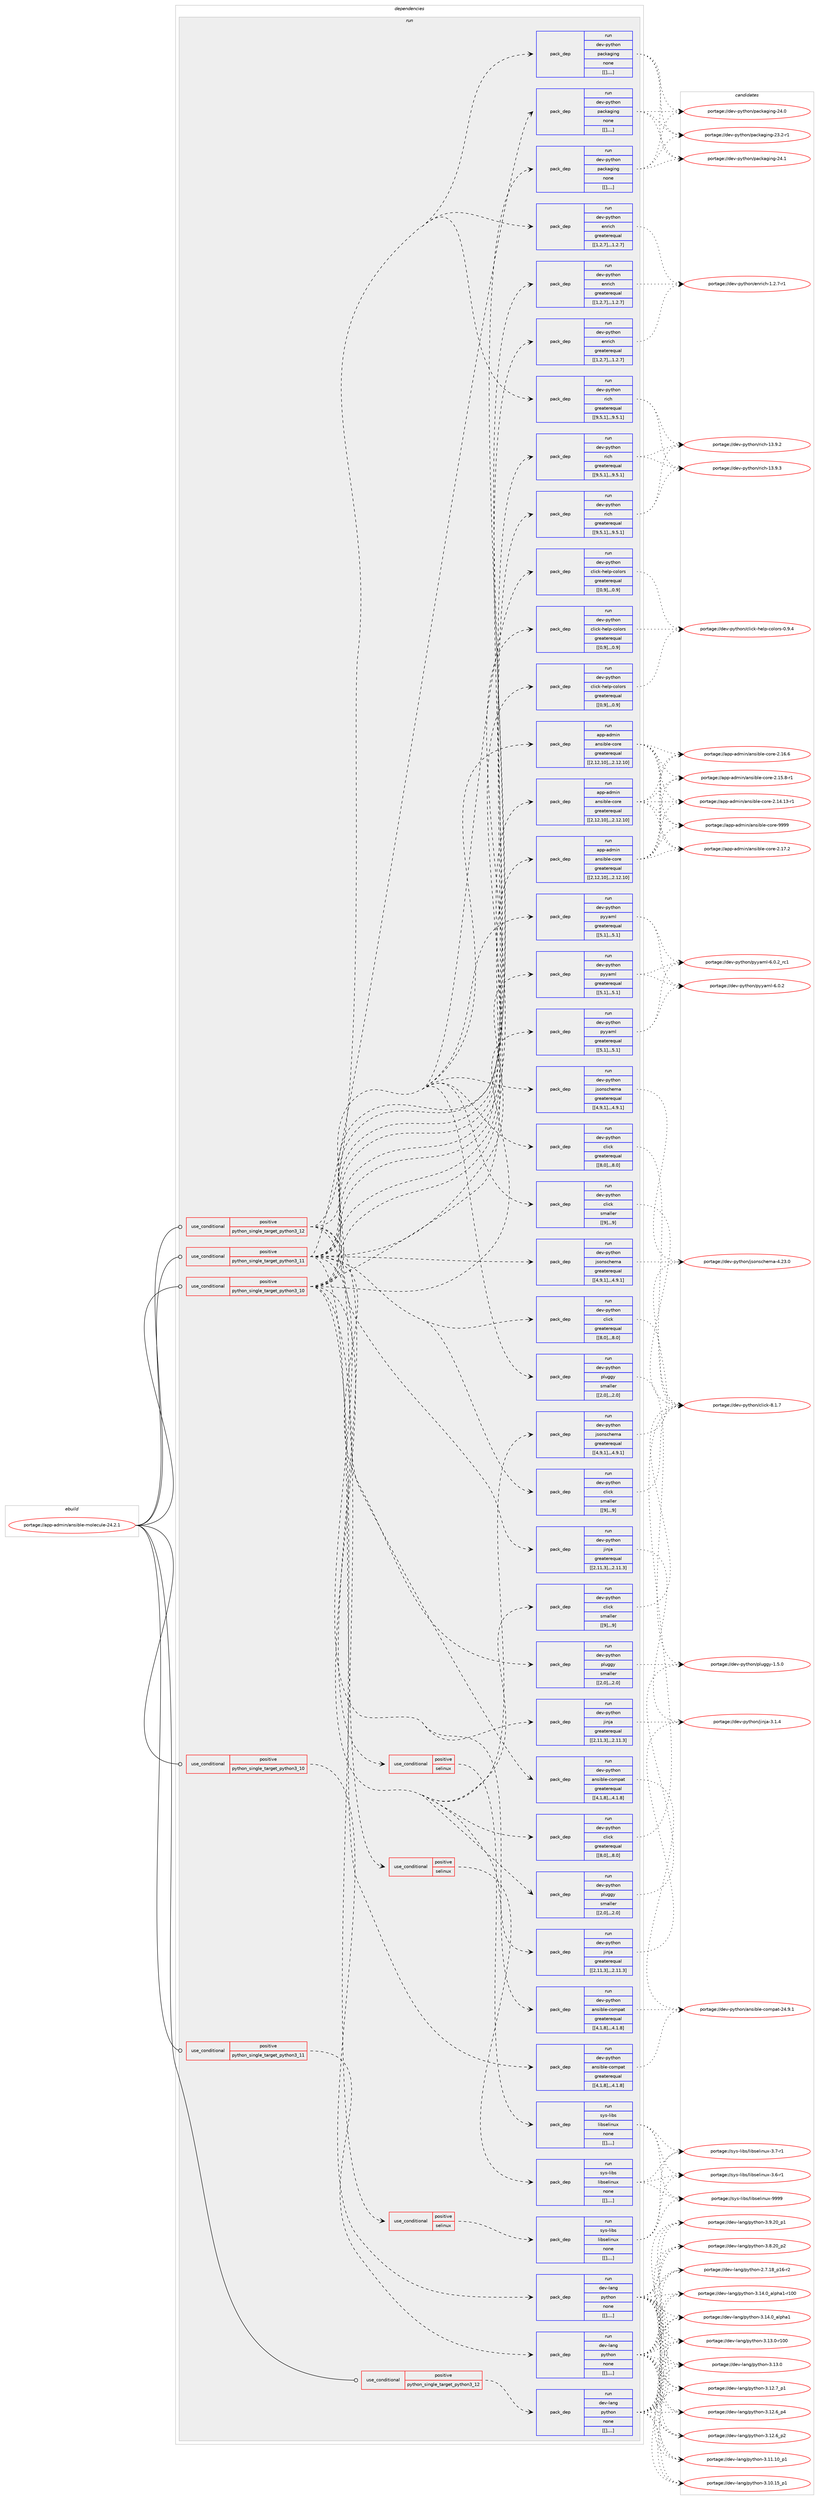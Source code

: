 digraph prolog {

# *************
# Graph options
# *************

newrank=true;
concentrate=true;
compound=true;
graph [rankdir=LR,fontname=Helvetica,fontsize=10,ranksep=1.5];#, ranksep=2.5, nodesep=0.2];
edge  [arrowhead=vee];
node  [fontname=Helvetica,fontsize=10];

# **********
# The ebuild
# **********

subgraph cluster_leftcol {
color=gray;
label=<<i>ebuild</i>>;
id [label="portage://app-admin/ansible-molecule-24.2.1", color=red, width=4, href="../app-admin/ansible-molecule-24.2.1.svg"];
}

# ****************
# The dependencies
# ****************

subgraph cluster_midcol {
color=gray;
label=<<i>dependencies</i>>;
subgraph cluster_compile {
fillcolor="#eeeeee";
style=filled;
label=<<i>compile</i>>;
}
subgraph cluster_compileandrun {
fillcolor="#eeeeee";
style=filled;
label=<<i>compile and run</i>>;
}
subgraph cluster_run {
fillcolor="#eeeeee";
style=filled;
label=<<i>run</i>>;
subgraph cond308 {
dependency1500 [label=<<TABLE BORDER="0" CELLBORDER="1" CELLSPACING="0" CELLPADDING="4"><TR><TD ROWSPAN="3" CELLPADDING="10">use_conditional</TD></TR><TR><TD>positive</TD></TR><TR><TD>python_single_target_python3_10</TD></TR></TABLE>>, shape=none, color=red];
subgraph pack1199 {
dependency1505 [label=<<TABLE BORDER="0" CELLBORDER="1" CELLSPACING="0" CELLPADDING="4" WIDTH="220"><TR><TD ROWSPAN="6" CELLPADDING="30">pack_dep</TD></TR><TR><TD WIDTH="110">run</TD></TR><TR><TD>app-admin</TD></TR><TR><TD>ansible-core</TD></TR><TR><TD>greaterequal</TD></TR><TR><TD>[[2,12,10],,,2.12.10]</TD></TR></TABLE>>, shape=none, color=blue];
}
dependency1500:e -> dependency1505:w [weight=20,style="dashed",arrowhead="vee"];
subgraph pack1204 {
dependency1511 [label=<<TABLE BORDER="0" CELLBORDER="1" CELLSPACING="0" CELLPADDING="4" WIDTH="220"><TR><TD ROWSPAN="6" CELLPADDING="30">pack_dep</TD></TR><TR><TD WIDTH="110">run</TD></TR><TR><TD>dev-python</TD></TR><TR><TD>ansible-compat</TD></TR><TR><TD>greaterequal</TD></TR><TR><TD>[[4,1,8],,,4.1.8]</TD></TR></TABLE>>, shape=none, color=blue];
}
dependency1500:e -> dependency1511:w [weight=20,style="dashed",arrowhead="vee"];
subgraph pack1208 {
dependency1556 [label=<<TABLE BORDER="0" CELLBORDER="1" CELLSPACING="0" CELLPADDING="4" WIDTH="220"><TR><TD ROWSPAN="6" CELLPADDING="30">pack_dep</TD></TR><TR><TD WIDTH="110">run</TD></TR><TR><TD>dev-python</TD></TR><TR><TD>click</TD></TR><TR><TD>greaterequal</TD></TR><TR><TD>[[8,0],,,8.0]</TD></TR></TABLE>>, shape=none, color=blue];
}
dependency1500:e -> dependency1556:w [weight=20,style="dashed",arrowhead="vee"];
subgraph pack1244 {
dependency1561 [label=<<TABLE BORDER="0" CELLBORDER="1" CELLSPACING="0" CELLPADDING="4" WIDTH="220"><TR><TD ROWSPAN="6" CELLPADDING="30">pack_dep</TD></TR><TR><TD WIDTH="110">run</TD></TR><TR><TD>dev-python</TD></TR><TR><TD>click</TD></TR><TR><TD>smaller</TD></TR><TR><TD>[[9],,,9]</TD></TR></TABLE>>, shape=none, color=blue];
}
dependency1500:e -> dependency1561:w [weight=20,style="dashed",arrowhead="vee"];
subgraph pack1246 {
dependency1567 [label=<<TABLE BORDER="0" CELLBORDER="1" CELLSPACING="0" CELLPADDING="4" WIDTH="220"><TR><TD ROWSPAN="6" CELLPADDING="30">pack_dep</TD></TR><TR><TD WIDTH="110">run</TD></TR><TR><TD>dev-python</TD></TR><TR><TD>click-help-colors</TD></TR><TR><TD>greaterequal</TD></TR><TR><TD>[[0,9],,,0.9]</TD></TR></TABLE>>, shape=none, color=blue];
}
dependency1500:e -> dependency1567:w [weight=20,style="dashed",arrowhead="vee"];
subgraph pack1277 {
dependency1638 [label=<<TABLE BORDER="0" CELLBORDER="1" CELLSPACING="0" CELLPADDING="4" WIDTH="220"><TR><TD ROWSPAN="6" CELLPADDING="30">pack_dep</TD></TR><TR><TD WIDTH="110">run</TD></TR><TR><TD>dev-python</TD></TR><TR><TD>enrich</TD></TR><TR><TD>greaterequal</TD></TR><TR><TD>[[1,2,7],,,1.2.7]</TD></TR></TABLE>>, shape=none, color=blue];
}
dependency1500:e -> dependency1638:w [weight=20,style="dashed",arrowhead="vee"];
subgraph pack1329 {
dependency1694 [label=<<TABLE BORDER="0" CELLBORDER="1" CELLSPACING="0" CELLPADDING="4" WIDTH="220"><TR><TD ROWSPAN="6" CELLPADDING="30">pack_dep</TD></TR><TR><TD WIDTH="110">run</TD></TR><TR><TD>dev-python</TD></TR><TR><TD>jinja</TD></TR><TR><TD>greaterequal</TD></TR><TR><TD>[[2,11,3],,,2.11.3]</TD></TR></TABLE>>, shape=none, color=blue];
}
dependency1500:e -> dependency1694:w [weight=20,style="dashed",arrowhead="vee"];
subgraph pack1362 {
dependency1761 [label=<<TABLE BORDER="0" CELLBORDER="1" CELLSPACING="0" CELLPADDING="4" WIDTH="220"><TR><TD ROWSPAN="6" CELLPADDING="30">pack_dep</TD></TR><TR><TD WIDTH="110">run</TD></TR><TR><TD>dev-python</TD></TR><TR><TD>jsonschema</TD></TR><TR><TD>greaterequal</TD></TR><TR><TD>[[4,9,1],,,4.9.1]</TD></TR></TABLE>>, shape=none, color=blue];
}
dependency1500:e -> dependency1761:w [weight=20,style="dashed",arrowhead="vee"];
subgraph pack1393 {
dependency1789 [label=<<TABLE BORDER="0" CELLBORDER="1" CELLSPACING="0" CELLPADDING="4" WIDTH="220"><TR><TD ROWSPAN="6" CELLPADDING="30">pack_dep</TD></TR><TR><TD WIDTH="110">run</TD></TR><TR><TD>dev-python</TD></TR><TR><TD>packaging</TD></TR><TR><TD>none</TD></TR><TR><TD>[[],,,,]</TD></TR></TABLE>>, shape=none, color=blue];
}
dependency1500:e -> dependency1789:w [weight=20,style="dashed",arrowhead="vee"];
subgraph pack1421 {
dependency1794 [label=<<TABLE BORDER="0" CELLBORDER="1" CELLSPACING="0" CELLPADDING="4" WIDTH="220"><TR><TD ROWSPAN="6" CELLPADDING="30">pack_dep</TD></TR><TR><TD WIDTH="110">run</TD></TR><TR><TD>dev-python</TD></TR><TR><TD>pluggy</TD></TR><TR><TD>smaller</TD></TR><TR><TD>[[2,0],,,2.0]</TD></TR></TABLE>>, shape=none, color=blue];
}
dependency1500:e -> dependency1794:w [weight=20,style="dashed",arrowhead="vee"];
subgraph pack1424 {
dependency1797 [label=<<TABLE BORDER="0" CELLBORDER="1" CELLSPACING="0" CELLPADDING="4" WIDTH="220"><TR><TD ROWSPAN="6" CELLPADDING="30">pack_dep</TD></TR><TR><TD WIDTH="110">run</TD></TR><TR><TD>dev-python</TD></TR><TR><TD>pyyaml</TD></TR><TR><TD>greaterequal</TD></TR><TR><TD>[[5,1],,,5.1]</TD></TR></TABLE>>, shape=none, color=blue];
}
dependency1500:e -> dependency1797:w [weight=20,style="dashed",arrowhead="vee"];
subgraph pack1429 {
dependency1843 [label=<<TABLE BORDER="0" CELLBORDER="1" CELLSPACING="0" CELLPADDING="4" WIDTH="220"><TR><TD ROWSPAN="6" CELLPADDING="30">pack_dep</TD></TR><TR><TD WIDTH="110">run</TD></TR><TR><TD>dev-python</TD></TR><TR><TD>rich</TD></TR><TR><TD>greaterequal</TD></TR><TR><TD>[[9,5,1],,,9.5.1]</TD></TR></TABLE>>, shape=none, color=blue];
}
dependency1500:e -> dependency1843:w [weight=20,style="dashed",arrowhead="vee"];
subgraph cond407 {
dependency1933 [label=<<TABLE BORDER="0" CELLBORDER="1" CELLSPACING="0" CELLPADDING="4"><TR><TD ROWSPAN="3" CELLPADDING="10">use_conditional</TD></TR><TR><TD>positive</TD></TR><TR><TD>selinux</TD></TR></TABLE>>, shape=none, color=red];
subgraph pack1547 {
dependency1969 [label=<<TABLE BORDER="0" CELLBORDER="1" CELLSPACING="0" CELLPADDING="4" WIDTH="220"><TR><TD ROWSPAN="6" CELLPADDING="30">pack_dep</TD></TR><TR><TD WIDTH="110">run</TD></TR><TR><TD>sys-libs</TD></TR><TR><TD>libselinux</TD></TR><TR><TD>none</TD></TR><TR><TD>[[],,,,]</TD></TR></TABLE>>, shape=none, color=blue];
}
dependency1933:e -> dependency1969:w [weight=20,style="dashed",arrowhead="vee"];
}
dependency1500:e -> dependency1933:w [weight=20,style="dashed",arrowhead="vee"];
}
id:e -> dependency1500:w [weight=20,style="solid",arrowhead="odot"];
subgraph cond417 {
dependency2005 [label=<<TABLE BORDER="0" CELLBORDER="1" CELLSPACING="0" CELLPADDING="4"><TR><TD ROWSPAN="3" CELLPADDING="10">use_conditional</TD></TR><TR><TD>positive</TD></TR><TR><TD>python_single_target_python3_10</TD></TR></TABLE>>, shape=none, color=red];
subgraph pack1598 {
dependency2007 [label=<<TABLE BORDER="0" CELLBORDER="1" CELLSPACING="0" CELLPADDING="4" WIDTH="220"><TR><TD ROWSPAN="6" CELLPADDING="30">pack_dep</TD></TR><TR><TD WIDTH="110">run</TD></TR><TR><TD>dev-lang</TD></TR><TR><TD>python</TD></TR><TR><TD>none</TD></TR><TR><TD>[[],,,,]</TD></TR></TABLE>>, shape=none, color=blue];
}
dependency2005:e -> dependency2007:w [weight=20,style="dashed",arrowhead="vee"];
}
id:e -> dependency2005:w [weight=20,style="solid",arrowhead="odot"];
subgraph cond421 {
dependency2012 [label=<<TABLE BORDER="0" CELLBORDER="1" CELLSPACING="0" CELLPADDING="4"><TR><TD ROWSPAN="3" CELLPADDING="10">use_conditional</TD></TR><TR><TD>positive</TD></TR><TR><TD>python_single_target_python3_11</TD></TR></TABLE>>, shape=none, color=red];
subgraph pack1619 {
dependency2028 [label=<<TABLE BORDER="0" CELLBORDER="1" CELLSPACING="0" CELLPADDING="4" WIDTH="220"><TR><TD ROWSPAN="6" CELLPADDING="30">pack_dep</TD></TR><TR><TD WIDTH="110">run</TD></TR><TR><TD>app-admin</TD></TR><TR><TD>ansible-core</TD></TR><TR><TD>greaterequal</TD></TR><TR><TD>[[2,12,10],,,2.12.10]</TD></TR></TABLE>>, shape=none, color=blue];
}
dependency2012:e -> dependency2028:w [weight=20,style="dashed",arrowhead="vee"];
subgraph pack1632 {
dependency2092 [label=<<TABLE BORDER="0" CELLBORDER="1" CELLSPACING="0" CELLPADDING="4" WIDTH="220"><TR><TD ROWSPAN="6" CELLPADDING="30">pack_dep</TD></TR><TR><TD WIDTH="110">run</TD></TR><TR><TD>dev-python</TD></TR><TR><TD>ansible-compat</TD></TR><TR><TD>greaterequal</TD></TR><TR><TD>[[4,1,8],,,4.1.8]</TD></TR></TABLE>>, shape=none, color=blue];
}
dependency2012:e -> dependency2092:w [weight=20,style="dashed",arrowhead="vee"];
subgraph pack1664 {
dependency2104 [label=<<TABLE BORDER="0" CELLBORDER="1" CELLSPACING="0" CELLPADDING="4" WIDTH="220"><TR><TD ROWSPAN="6" CELLPADDING="30">pack_dep</TD></TR><TR><TD WIDTH="110">run</TD></TR><TR><TD>dev-python</TD></TR><TR><TD>click</TD></TR><TR><TD>greaterequal</TD></TR><TR><TD>[[8,0],,,8.0]</TD></TR></TABLE>>, shape=none, color=blue];
}
dependency2012:e -> dependency2104:w [weight=20,style="dashed",arrowhead="vee"];
subgraph pack1682 {
dependency2116 [label=<<TABLE BORDER="0" CELLBORDER="1" CELLSPACING="0" CELLPADDING="4" WIDTH="220"><TR><TD ROWSPAN="6" CELLPADDING="30">pack_dep</TD></TR><TR><TD WIDTH="110">run</TD></TR><TR><TD>dev-python</TD></TR><TR><TD>click</TD></TR><TR><TD>smaller</TD></TR><TR><TD>[[9],,,9]</TD></TR></TABLE>>, shape=none, color=blue];
}
dependency2012:e -> dependency2116:w [weight=20,style="dashed",arrowhead="vee"];
subgraph pack1699 {
dependency2141 [label=<<TABLE BORDER="0" CELLBORDER="1" CELLSPACING="0" CELLPADDING="4" WIDTH="220"><TR><TD ROWSPAN="6" CELLPADDING="30">pack_dep</TD></TR><TR><TD WIDTH="110">run</TD></TR><TR><TD>dev-python</TD></TR><TR><TD>click-help-colors</TD></TR><TR><TD>greaterequal</TD></TR><TR><TD>[[0,9],,,0.9]</TD></TR></TABLE>>, shape=none, color=blue];
}
dependency2012:e -> dependency2141:w [weight=20,style="dashed",arrowhead="vee"];
subgraph pack1733 {
dependency2179 [label=<<TABLE BORDER="0" CELLBORDER="1" CELLSPACING="0" CELLPADDING="4" WIDTH="220"><TR><TD ROWSPAN="6" CELLPADDING="30">pack_dep</TD></TR><TR><TD WIDTH="110">run</TD></TR><TR><TD>dev-python</TD></TR><TR><TD>enrich</TD></TR><TR><TD>greaterequal</TD></TR><TR><TD>[[1,2,7],,,1.2.7]</TD></TR></TABLE>>, shape=none, color=blue];
}
dependency2012:e -> dependency2179:w [weight=20,style="dashed",arrowhead="vee"];
subgraph pack1747 {
dependency2194 [label=<<TABLE BORDER="0" CELLBORDER="1" CELLSPACING="0" CELLPADDING="4" WIDTH="220"><TR><TD ROWSPAN="6" CELLPADDING="30">pack_dep</TD></TR><TR><TD WIDTH="110">run</TD></TR><TR><TD>dev-python</TD></TR><TR><TD>jinja</TD></TR><TR><TD>greaterequal</TD></TR><TR><TD>[[2,11,3],,,2.11.3]</TD></TR></TABLE>>, shape=none, color=blue];
}
dependency2012:e -> dependency2194:w [weight=20,style="dashed",arrowhead="vee"];
subgraph pack1758 {
dependency2207 [label=<<TABLE BORDER="0" CELLBORDER="1" CELLSPACING="0" CELLPADDING="4" WIDTH="220"><TR><TD ROWSPAN="6" CELLPADDING="30">pack_dep</TD></TR><TR><TD WIDTH="110">run</TD></TR><TR><TD>dev-python</TD></TR><TR><TD>jsonschema</TD></TR><TR><TD>greaterequal</TD></TR><TR><TD>[[4,9,1],,,4.9.1]</TD></TR></TABLE>>, shape=none, color=blue];
}
dependency2012:e -> dependency2207:w [weight=20,style="dashed",arrowhead="vee"];
subgraph pack1759 {
dependency2219 [label=<<TABLE BORDER="0" CELLBORDER="1" CELLSPACING="0" CELLPADDING="4" WIDTH="220"><TR><TD ROWSPAN="6" CELLPADDING="30">pack_dep</TD></TR><TR><TD WIDTH="110">run</TD></TR><TR><TD>dev-python</TD></TR><TR><TD>packaging</TD></TR><TR><TD>none</TD></TR><TR><TD>[[],,,,]</TD></TR></TABLE>>, shape=none, color=blue];
}
dependency2012:e -> dependency2219:w [weight=20,style="dashed",arrowhead="vee"];
subgraph pack1774 {
dependency2232 [label=<<TABLE BORDER="0" CELLBORDER="1" CELLSPACING="0" CELLPADDING="4" WIDTH="220"><TR><TD ROWSPAN="6" CELLPADDING="30">pack_dep</TD></TR><TR><TD WIDTH="110">run</TD></TR><TR><TD>dev-python</TD></TR><TR><TD>pluggy</TD></TR><TR><TD>smaller</TD></TR><TR><TD>[[2,0],,,2.0]</TD></TR></TABLE>>, shape=none, color=blue];
}
dependency2012:e -> dependency2232:w [weight=20,style="dashed",arrowhead="vee"];
subgraph pack1791 {
dependency2252 [label=<<TABLE BORDER="0" CELLBORDER="1" CELLSPACING="0" CELLPADDING="4" WIDTH="220"><TR><TD ROWSPAN="6" CELLPADDING="30">pack_dep</TD></TR><TR><TD WIDTH="110">run</TD></TR><TR><TD>dev-python</TD></TR><TR><TD>pyyaml</TD></TR><TR><TD>greaterequal</TD></TR><TR><TD>[[5,1],,,5.1]</TD></TR></TABLE>>, shape=none, color=blue];
}
dependency2012:e -> dependency2252:w [weight=20,style="dashed",arrowhead="vee"];
subgraph pack1794 {
dependency2264 [label=<<TABLE BORDER="0" CELLBORDER="1" CELLSPACING="0" CELLPADDING="4" WIDTH="220"><TR><TD ROWSPAN="6" CELLPADDING="30">pack_dep</TD></TR><TR><TD WIDTH="110">run</TD></TR><TR><TD>dev-python</TD></TR><TR><TD>rich</TD></TR><TR><TD>greaterequal</TD></TR><TR><TD>[[9,5,1],,,9.5.1]</TD></TR></TABLE>>, shape=none, color=blue];
}
dependency2012:e -> dependency2264:w [weight=20,style="dashed",arrowhead="vee"];
subgraph cond462 {
dependency2297 [label=<<TABLE BORDER="0" CELLBORDER="1" CELLSPACING="0" CELLPADDING="4"><TR><TD ROWSPAN="3" CELLPADDING="10">use_conditional</TD></TR><TR><TD>positive</TD></TR><TR><TD>selinux</TD></TR></TABLE>>, shape=none, color=red];
subgraph pack1824 {
dependency2304 [label=<<TABLE BORDER="0" CELLBORDER="1" CELLSPACING="0" CELLPADDING="4" WIDTH="220"><TR><TD ROWSPAN="6" CELLPADDING="30">pack_dep</TD></TR><TR><TD WIDTH="110">run</TD></TR><TR><TD>sys-libs</TD></TR><TR><TD>libselinux</TD></TR><TR><TD>none</TD></TR><TR><TD>[[],,,,]</TD></TR></TABLE>>, shape=none, color=blue];
}
dependency2297:e -> dependency2304:w [weight=20,style="dashed",arrowhead="vee"];
}
dependency2012:e -> dependency2297:w [weight=20,style="dashed",arrowhead="vee"];
}
id:e -> dependency2012:w [weight=20,style="solid",arrowhead="odot"];
subgraph cond478 {
dependency2330 [label=<<TABLE BORDER="0" CELLBORDER="1" CELLSPACING="0" CELLPADDING="4"><TR><TD ROWSPAN="3" CELLPADDING="10">use_conditional</TD></TR><TR><TD>positive</TD></TR><TR><TD>python_single_target_python3_11</TD></TR></TABLE>>, shape=none, color=red];
subgraph pack1847 {
dependency2348 [label=<<TABLE BORDER="0" CELLBORDER="1" CELLSPACING="0" CELLPADDING="4" WIDTH="220"><TR><TD ROWSPAN="6" CELLPADDING="30">pack_dep</TD></TR><TR><TD WIDTH="110">run</TD></TR><TR><TD>dev-lang</TD></TR><TR><TD>python</TD></TR><TR><TD>none</TD></TR><TR><TD>[[],,,,]</TD></TR></TABLE>>, shape=none, color=blue];
}
dependency2330:e -> dependency2348:w [weight=20,style="dashed",arrowhead="vee"];
}
id:e -> dependency2330:w [weight=20,style="solid",arrowhead="odot"];
subgraph cond488 {
dependency2393 [label=<<TABLE BORDER="0" CELLBORDER="1" CELLSPACING="0" CELLPADDING="4"><TR><TD ROWSPAN="3" CELLPADDING="10">use_conditional</TD></TR><TR><TD>positive</TD></TR><TR><TD>python_single_target_python3_12</TD></TR></TABLE>>, shape=none, color=red];
subgraph pack1945 {
dependency2472 [label=<<TABLE BORDER="0" CELLBORDER="1" CELLSPACING="0" CELLPADDING="4" WIDTH="220"><TR><TD ROWSPAN="6" CELLPADDING="30">pack_dep</TD></TR><TR><TD WIDTH="110">run</TD></TR><TR><TD>app-admin</TD></TR><TR><TD>ansible-core</TD></TR><TR><TD>greaterequal</TD></TR><TR><TD>[[2,12,10],,,2.12.10]</TD></TR></TABLE>>, shape=none, color=blue];
}
dependency2393:e -> dependency2472:w [weight=20,style="dashed",arrowhead="vee"];
subgraph pack1958 {
dependency2488 [label=<<TABLE BORDER="0" CELLBORDER="1" CELLSPACING="0" CELLPADDING="4" WIDTH="220"><TR><TD ROWSPAN="6" CELLPADDING="30">pack_dep</TD></TR><TR><TD WIDTH="110">run</TD></TR><TR><TD>dev-python</TD></TR><TR><TD>ansible-compat</TD></TR><TR><TD>greaterequal</TD></TR><TR><TD>[[4,1,8],,,4.1.8]</TD></TR></TABLE>>, shape=none, color=blue];
}
dependency2393:e -> dependency2488:w [weight=20,style="dashed",arrowhead="vee"];
subgraph pack1974 {
dependency2540 [label=<<TABLE BORDER="0" CELLBORDER="1" CELLSPACING="0" CELLPADDING="4" WIDTH="220"><TR><TD ROWSPAN="6" CELLPADDING="30">pack_dep</TD></TR><TR><TD WIDTH="110">run</TD></TR><TR><TD>dev-python</TD></TR><TR><TD>click</TD></TR><TR><TD>greaterequal</TD></TR><TR><TD>[[8,0],,,8.0]</TD></TR></TABLE>>, shape=none, color=blue];
}
dependency2393:e -> dependency2540:w [weight=20,style="dashed",arrowhead="vee"];
subgraph pack2013 {
dependency2545 [label=<<TABLE BORDER="0" CELLBORDER="1" CELLSPACING="0" CELLPADDING="4" WIDTH="220"><TR><TD ROWSPAN="6" CELLPADDING="30">pack_dep</TD></TR><TR><TD WIDTH="110">run</TD></TR><TR><TD>dev-python</TD></TR><TR><TD>click</TD></TR><TR><TD>smaller</TD></TR><TR><TD>[[9],,,9]</TD></TR></TABLE>>, shape=none, color=blue];
}
dependency2393:e -> dependency2545:w [weight=20,style="dashed",arrowhead="vee"];
subgraph pack2022 {
dependency2577 [label=<<TABLE BORDER="0" CELLBORDER="1" CELLSPACING="0" CELLPADDING="4" WIDTH="220"><TR><TD ROWSPAN="6" CELLPADDING="30">pack_dep</TD></TR><TR><TD WIDTH="110">run</TD></TR><TR><TD>dev-python</TD></TR><TR><TD>click-help-colors</TD></TR><TR><TD>greaterequal</TD></TR><TR><TD>[[0,9],,,0.9]</TD></TR></TABLE>>, shape=none, color=blue];
}
dependency2393:e -> dependency2577:w [weight=20,style="dashed",arrowhead="vee"];
subgraph pack2043 {
dependency2581 [label=<<TABLE BORDER="0" CELLBORDER="1" CELLSPACING="0" CELLPADDING="4" WIDTH="220"><TR><TD ROWSPAN="6" CELLPADDING="30">pack_dep</TD></TR><TR><TD WIDTH="110">run</TD></TR><TR><TD>dev-python</TD></TR><TR><TD>enrich</TD></TR><TR><TD>greaterequal</TD></TR><TR><TD>[[1,2,7],,,1.2.7]</TD></TR></TABLE>>, shape=none, color=blue];
}
dependency2393:e -> dependency2581:w [weight=20,style="dashed",arrowhead="vee"];
subgraph pack2065 {
dependency2646 [label=<<TABLE BORDER="0" CELLBORDER="1" CELLSPACING="0" CELLPADDING="4" WIDTH="220"><TR><TD ROWSPAN="6" CELLPADDING="30">pack_dep</TD></TR><TR><TD WIDTH="110">run</TD></TR><TR><TD>dev-python</TD></TR><TR><TD>jinja</TD></TR><TR><TD>greaterequal</TD></TR><TR><TD>[[2,11,3],,,2.11.3]</TD></TR></TABLE>>, shape=none, color=blue];
}
dependency2393:e -> dependency2646:w [weight=20,style="dashed",arrowhead="vee"];
subgraph pack2135 {
dependency2704 [label=<<TABLE BORDER="0" CELLBORDER="1" CELLSPACING="0" CELLPADDING="4" WIDTH="220"><TR><TD ROWSPAN="6" CELLPADDING="30">pack_dep</TD></TR><TR><TD WIDTH="110">run</TD></TR><TR><TD>dev-python</TD></TR><TR><TD>jsonschema</TD></TR><TR><TD>greaterequal</TD></TR><TR><TD>[[4,9,1],,,4.9.1]</TD></TR></TABLE>>, shape=none, color=blue];
}
dependency2393:e -> dependency2704:w [weight=20,style="dashed",arrowhead="vee"];
subgraph pack2137 {
dependency2720 [label=<<TABLE BORDER="0" CELLBORDER="1" CELLSPACING="0" CELLPADDING="4" WIDTH="220"><TR><TD ROWSPAN="6" CELLPADDING="30">pack_dep</TD></TR><TR><TD WIDTH="110">run</TD></TR><TR><TD>dev-python</TD></TR><TR><TD>packaging</TD></TR><TR><TD>none</TD></TR><TR><TD>[[],,,,]</TD></TR></TABLE>>, shape=none, color=blue];
}
dependency2393:e -> dependency2720:w [weight=20,style="dashed",arrowhead="vee"];
subgraph pack2153 {
dependency2725 [label=<<TABLE BORDER="0" CELLBORDER="1" CELLSPACING="0" CELLPADDING="4" WIDTH="220"><TR><TD ROWSPAN="6" CELLPADDING="30">pack_dep</TD></TR><TR><TD WIDTH="110">run</TD></TR><TR><TD>dev-python</TD></TR><TR><TD>pluggy</TD></TR><TR><TD>smaller</TD></TR><TR><TD>[[2,0],,,2.0]</TD></TR></TABLE>>, shape=none, color=blue];
}
dependency2393:e -> dependency2725:w [weight=20,style="dashed",arrowhead="vee"];
subgraph pack2156 {
dependency2773 [label=<<TABLE BORDER="0" CELLBORDER="1" CELLSPACING="0" CELLPADDING="4" WIDTH="220"><TR><TD ROWSPAN="6" CELLPADDING="30">pack_dep</TD></TR><TR><TD WIDTH="110">run</TD></TR><TR><TD>dev-python</TD></TR><TR><TD>pyyaml</TD></TR><TR><TD>greaterequal</TD></TR><TR><TD>[[5,1],,,5.1]</TD></TR></TABLE>>, shape=none, color=blue];
}
dependency2393:e -> dependency2773:w [weight=20,style="dashed",arrowhead="vee"];
subgraph pack2214 {
dependency2840 [label=<<TABLE BORDER="0" CELLBORDER="1" CELLSPACING="0" CELLPADDING="4" WIDTH="220"><TR><TD ROWSPAN="6" CELLPADDING="30">pack_dep</TD></TR><TR><TD WIDTH="110">run</TD></TR><TR><TD>dev-python</TD></TR><TR><TD>rich</TD></TR><TR><TD>greaterequal</TD></TR><TR><TD>[[9,5,1],,,9.5.1]</TD></TR></TABLE>>, shape=none, color=blue];
}
dependency2393:e -> dependency2840:w [weight=20,style="dashed",arrowhead="vee"];
subgraph cond612 {
dependency2846 [label=<<TABLE BORDER="0" CELLBORDER="1" CELLSPACING="0" CELLPADDING="4"><TR><TD ROWSPAN="3" CELLPADDING="10">use_conditional</TD></TR><TR><TD>positive</TD></TR><TR><TD>selinux</TD></TR></TABLE>>, shape=none, color=red];
subgraph pack2239 {
dependency2886 [label=<<TABLE BORDER="0" CELLBORDER="1" CELLSPACING="0" CELLPADDING="4" WIDTH="220"><TR><TD ROWSPAN="6" CELLPADDING="30">pack_dep</TD></TR><TR><TD WIDTH="110">run</TD></TR><TR><TD>sys-libs</TD></TR><TR><TD>libselinux</TD></TR><TR><TD>none</TD></TR><TR><TD>[[],,,,]</TD></TR></TABLE>>, shape=none, color=blue];
}
dependency2846:e -> dependency2886:w [weight=20,style="dashed",arrowhead="vee"];
}
dependency2393:e -> dependency2846:w [weight=20,style="dashed",arrowhead="vee"];
}
id:e -> dependency2393:w [weight=20,style="solid",arrowhead="odot"];
subgraph cond626 {
dependency2901 [label=<<TABLE BORDER="0" CELLBORDER="1" CELLSPACING="0" CELLPADDING="4"><TR><TD ROWSPAN="3" CELLPADDING="10">use_conditional</TD></TR><TR><TD>positive</TD></TR><TR><TD>python_single_target_python3_12</TD></TR></TABLE>>, shape=none, color=red];
subgraph pack2274 {
dependency2918 [label=<<TABLE BORDER="0" CELLBORDER="1" CELLSPACING="0" CELLPADDING="4" WIDTH="220"><TR><TD ROWSPAN="6" CELLPADDING="30">pack_dep</TD></TR><TR><TD WIDTH="110">run</TD></TR><TR><TD>dev-lang</TD></TR><TR><TD>python</TD></TR><TR><TD>none</TD></TR><TR><TD>[[],,,,]</TD></TR></TABLE>>, shape=none, color=blue];
}
dependency2901:e -> dependency2918:w [weight=20,style="dashed",arrowhead="vee"];
}
id:e -> dependency2901:w [weight=20,style="solid",arrowhead="odot"];
}
}

# **************
# The candidates
# **************

subgraph cluster_choices {
rank=same;
color=gray;
label=<<i>candidates</i>>;

subgraph choice1908 {
color=black;
nodesep=1;
choice97112112459710010910511047971101151059810810145991111141014557575757 [label="portage://app-admin/ansible-core-9999", color=red, width=4,href="../app-admin/ansible-core-9999.svg"];
choice971121124597100109105110479711011510598108101459911111410145504649554650 [label="portage://app-admin/ansible-core-2.17.2", color=red, width=4,href="../app-admin/ansible-core-2.17.2.svg"];
choice971121124597100109105110479711011510598108101459911111410145504649544654 [label="portage://app-admin/ansible-core-2.16.6", color=red, width=4,href="../app-admin/ansible-core-2.16.6.svg"];
choice9711211245971001091051104797110115105981081014599111114101455046495346564511449 [label="portage://app-admin/ansible-core-2.15.8-r1", color=red, width=4,href="../app-admin/ansible-core-2.15.8-r1.svg"];
choice971121124597100109105110479711011510598108101459911111410145504649524649514511449 [label="portage://app-admin/ansible-core-2.14.13-r1", color=red, width=4,href="../app-admin/ansible-core-2.14.13-r1.svg"];
dependency1505:e -> choice97112112459710010910511047971101151059810810145991111141014557575757:w [style=dotted,weight="100"];
dependency1505:e -> choice971121124597100109105110479711011510598108101459911111410145504649554650:w [style=dotted,weight="100"];
dependency1505:e -> choice971121124597100109105110479711011510598108101459911111410145504649544654:w [style=dotted,weight="100"];
dependency1505:e -> choice9711211245971001091051104797110115105981081014599111114101455046495346564511449:w [style=dotted,weight="100"];
dependency1505:e -> choice971121124597100109105110479711011510598108101459911111410145504649524649514511449:w [style=dotted,weight="100"];
}
subgraph choice1920 {
color=black;
nodesep=1;
choice1001011184511212111610411111047971101151059810810145991111091129711645505246574649 [label="portage://dev-python/ansible-compat-24.9.1", color=red, width=4,href="../dev-python/ansible-compat-24.9.1.svg"];
dependency1511:e -> choice1001011184511212111610411111047971101151059810810145991111091129711645505246574649:w [style=dotted,weight="100"];
}
subgraph choice1935 {
color=black;
nodesep=1;
choice10010111845112121116104111110479910810599107455646494655 [label="portage://dev-python/click-8.1.7", color=red, width=4,href="../dev-python/click-8.1.7.svg"];
dependency1556:e -> choice10010111845112121116104111110479910810599107455646494655:w [style=dotted,weight="100"];
}
subgraph choice1939 {
color=black;
nodesep=1;
choice10010111845112121116104111110479910810599107455646494655 [label="portage://dev-python/click-8.1.7", color=red, width=4,href="../dev-python/click-8.1.7.svg"];
dependency1561:e -> choice10010111845112121116104111110479910810599107455646494655:w [style=dotted,weight="100"];
}
subgraph choice1940 {
color=black;
nodesep=1;
choice10010111845112121116104111110479910810599107451041011081124599111108111114115454846574652 [label="portage://dev-python/click-help-colors-0.9.4", color=red, width=4,href="../dev-python/click-help-colors-0.9.4.svg"];
dependency1567:e -> choice10010111845112121116104111110479910810599107451041011081124599111108111114115454846574652:w [style=dotted,weight="100"];
}
subgraph choice1955 {
color=black;
nodesep=1;
choice1001011184511212111610411111047101110114105991044549465046554511449 [label="portage://dev-python/enrich-1.2.7-r1", color=red, width=4,href="../dev-python/enrich-1.2.7-r1.svg"];
dependency1638:e -> choice1001011184511212111610411111047101110114105991044549465046554511449:w [style=dotted,weight="100"];
}
subgraph choice1967 {
color=black;
nodesep=1;
choice100101118451121211161041111104710610511010697455146494652 [label="portage://dev-python/jinja-3.1.4", color=red, width=4,href="../dev-python/jinja-3.1.4.svg"];
dependency1694:e -> choice100101118451121211161041111104710610511010697455146494652:w [style=dotted,weight="100"];
}
subgraph choice1970 {
color=black;
nodesep=1;
choice1001011184511212111610411111047106115111110115991041011099745524650514648 [label="portage://dev-python/jsonschema-4.23.0", color=red, width=4,href="../dev-python/jsonschema-4.23.0.svg"];
dependency1761:e -> choice1001011184511212111610411111047106115111110115991041011099745524650514648:w [style=dotted,weight="100"];
}
subgraph choice1971 {
color=black;
nodesep=1;
choice10010111845112121116104111110471129799107971031051101034550524649 [label="portage://dev-python/packaging-24.1", color=red, width=4,href="../dev-python/packaging-24.1.svg"];
choice10010111845112121116104111110471129799107971031051101034550524648 [label="portage://dev-python/packaging-24.0", color=red, width=4,href="../dev-python/packaging-24.0.svg"];
choice100101118451121211161041111104711297991079710310511010345505146504511449 [label="portage://dev-python/packaging-23.2-r1", color=red, width=4,href="../dev-python/packaging-23.2-r1.svg"];
dependency1789:e -> choice10010111845112121116104111110471129799107971031051101034550524649:w [style=dotted,weight="100"];
dependency1789:e -> choice10010111845112121116104111110471129799107971031051101034550524648:w [style=dotted,weight="100"];
dependency1789:e -> choice100101118451121211161041111104711297991079710310511010345505146504511449:w [style=dotted,weight="100"];
}
subgraph choice1972 {
color=black;
nodesep=1;
choice1001011184511212111610411111047112108117103103121454946534648 [label="portage://dev-python/pluggy-1.5.0", color=red, width=4,href="../dev-python/pluggy-1.5.0.svg"];
dependency1794:e -> choice1001011184511212111610411111047112108117103103121454946534648:w [style=dotted,weight="100"];
}
subgraph choice1979 {
color=black;
nodesep=1;
choice100101118451121211161041111104711212112197109108455446484650951149949 [label="portage://dev-python/pyyaml-6.0.2_rc1", color=red, width=4,href="../dev-python/pyyaml-6.0.2_rc1.svg"];
choice100101118451121211161041111104711212112197109108455446484650 [label="portage://dev-python/pyyaml-6.0.2", color=red, width=4,href="../dev-python/pyyaml-6.0.2.svg"];
dependency1797:e -> choice100101118451121211161041111104711212112197109108455446484650951149949:w [style=dotted,weight="100"];
dependency1797:e -> choice100101118451121211161041111104711212112197109108455446484650:w [style=dotted,weight="100"];
}
subgraph choice1989 {
color=black;
nodesep=1;
choice10010111845112121116104111110471141059910445495146574651 [label="portage://dev-python/rich-13.9.3", color=red, width=4,href="../dev-python/rich-13.9.3.svg"];
choice10010111845112121116104111110471141059910445495146574650 [label="portage://dev-python/rich-13.9.2", color=red, width=4,href="../dev-python/rich-13.9.2.svg"];
dependency1843:e -> choice10010111845112121116104111110471141059910445495146574651:w [style=dotted,weight="100"];
dependency1843:e -> choice10010111845112121116104111110471141059910445495146574650:w [style=dotted,weight="100"];
}
subgraph choice2003 {
color=black;
nodesep=1;
choice115121115451081059811547108105981151011081051101171204557575757 [label="portage://sys-libs/libselinux-9999", color=red, width=4,href="../sys-libs/libselinux-9999.svg"];
choice11512111545108105981154710810598115101108105110117120455146554511449 [label="portage://sys-libs/libselinux-3.7-r1", color=red, width=4,href="../sys-libs/libselinux-3.7-r1.svg"];
choice11512111545108105981154710810598115101108105110117120455146544511449 [label="portage://sys-libs/libselinux-3.6-r1", color=red, width=4,href="../sys-libs/libselinux-3.6-r1.svg"];
dependency1969:e -> choice115121115451081059811547108105981151011081051101171204557575757:w [style=dotted,weight="100"];
dependency1969:e -> choice11512111545108105981154710810598115101108105110117120455146554511449:w [style=dotted,weight="100"];
dependency1969:e -> choice11512111545108105981154710810598115101108105110117120455146544511449:w [style=dotted,weight="100"];
}
subgraph choice2005 {
color=black;
nodesep=1;
choice100101118451089711010347112121116104111110455146495246489597108112104974945114494848 [label="portage://dev-lang/python-3.14.0_alpha1-r100", color=red, width=4,href="../dev-lang/python-3.14.0_alpha1-r100.svg"];
choice1001011184510897110103471121211161041111104551464952464895971081121049749 [label="portage://dev-lang/python-3.14.0_alpha1", color=red, width=4,href="../dev-lang/python-3.14.0_alpha1.svg"];
choice1001011184510897110103471121211161041111104551464951464845114494848 [label="portage://dev-lang/python-3.13.0-r100", color=red, width=4,href="../dev-lang/python-3.13.0-r100.svg"];
choice10010111845108971101034711212111610411111045514649514648 [label="portage://dev-lang/python-3.13.0", color=red, width=4,href="../dev-lang/python-3.13.0.svg"];
choice100101118451089711010347112121116104111110455146495046559511249 [label="portage://dev-lang/python-3.12.7_p1", color=red, width=4,href="../dev-lang/python-3.12.7_p1.svg"];
choice100101118451089711010347112121116104111110455146495046549511252 [label="portage://dev-lang/python-3.12.6_p4", color=red, width=4,href="../dev-lang/python-3.12.6_p4.svg"];
choice100101118451089711010347112121116104111110455146495046549511250 [label="portage://dev-lang/python-3.12.6_p2", color=red, width=4,href="../dev-lang/python-3.12.6_p2.svg"];
choice10010111845108971101034711212111610411111045514649494649489511249 [label="portage://dev-lang/python-3.11.10_p1", color=red, width=4,href="../dev-lang/python-3.11.10_p1.svg"];
choice10010111845108971101034711212111610411111045514649484649539511249 [label="portage://dev-lang/python-3.10.15_p1", color=red, width=4,href="../dev-lang/python-3.10.15_p1.svg"];
choice100101118451089711010347112121116104111110455146574650489511249 [label="portage://dev-lang/python-3.9.20_p1", color=red, width=4,href="../dev-lang/python-3.9.20_p1.svg"];
choice100101118451089711010347112121116104111110455146564650489511250 [label="portage://dev-lang/python-3.8.20_p2", color=red, width=4,href="../dev-lang/python-3.8.20_p2.svg"];
choice100101118451089711010347112121116104111110455046554649569511249544511450 [label="portage://dev-lang/python-2.7.18_p16-r2", color=red, width=4,href="../dev-lang/python-2.7.18_p16-r2.svg"];
dependency2007:e -> choice100101118451089711010347112121116104111110455146495246489597108112104974945114494848:w [style=dotted,weight="100"];
dependency2007:e -> choice1001011184510897110103471121211161041111104551464952464895971081121049749:w [style=dotted,weight="100"];
dependency2007:e -> choice1001011184510897110103471121211161041111104551464951464845114494848:w [style=dotted,weight="100"];
dependency2007:e -> choice10010111845108971101034711212111610411111045514649514648:w [style=dotted,weight="100"];
dependency2007:e -> choice100101118451089711010347112121116104111110455146495046559511249:w [style=dotted,weight="100"];
dependency2007:e -> choice100101118451089711010347112121116104111110455146495046549511252:w [style=dotted,weight="100"];
dependency2007:e -> choice100101118451089711010347112121116104111110455146495046549511250:w [style=dotted,weight="100"];
dependency2007:e -> choice10010111845108971101034711212111610411111045514649494649489511249:w [style=dotted,weight="100"];
dependency2007:e -> choice10010111845108971101034711212111610411111045514649484649539511249:w [style=dotted,weight="100"];
dependency2007:e -> choice100101118451089711010347112121116104111110455146574650489511249:w [style=dotted,weight="100"];
dependency2007:e -> choice100101118451089711010347112121116104111110455146564650489511250:w [style=dotted,weight="100"];
dependency2007:e -> choice100101118451089711010347112121116104111110455046554649569511249544511450:w [style=dotted,weight="100"];
}
subgraph choice2008 {
color=black;
nodesep=1;
choice97112112459710010910511047971101151059810810145991111141014557575757 [label="portage://app-admin/ansible-core-9999", color=red, width=4,href="../app-admin/ansible-core-9999.svg"];
choice971121124597100109105110479711011510598108101459911111410145504649554650 [label="portage://app-admin/ansible-core-2.17.2", color=red, width=4,href="../app-admin/ansible-core-2.17.2.svg"];
choice971121124597100109105110479711011510598108101459911111410145504649544654 [label="portage://app-admin/ansible-core-2.16.6", color=red, width=4,href="../app-admin/ansible-core-2.16.6.svg"];
choice9711211245971001091051104797110115105981081014599111114101455046495346564511449 [label="portage://app-admin/ansible-core-2.15.8-r1", color=red, width=4,href="../app-admin/ansible-core-2.15.8-r1.svg"];
choice971121124597100109105110479711011510598108101459911111410145504649524649514511449 [label="portage://app-admin/ansible-core-2.14.13-r1", color=red, width=4,href="../app-admin/ansible-core-2.14.13-r1.svg"];
dependency2028:e -> choice97112112459710010910511047971101151059810810145991111141014557575757:w [style=dotted,weight="100"];
dependency2028:e -> choice971121124597100109105110479711011510598108101459911111410145504649554650:w [style=dotted,weight="100"];
dependency2028:e -> choice971121124597100109105110479711011510598108101459911111410145504649544654:w [style=dotted,weight="100"];
dependency2028:e -> choice9711211245971001091051104797110115105981081014599111114101455046495346564511449:w [style=dotted,weight="100"];
dependency2028:e -> choice971121124597100109105110479711011510598108101459911111410145504649524649514511449:w [style=dotted,weight="100"];
}
subgraph choice2030 {
color=black;
nodesep=1;
choice1001011184511212111610411111047971101151059810810145991111091129711645505246574649 [label="portage://dev-python/ansible-compat-24.9.1", color=red, width=4,href="../dev-python/ansible-compat-24.9.1.svg"];
dependency2092:e -> choice1001011184511212111610411111047971101151059810810145991111091129711645505246574649:w [style=dotted,weight="100"];
}
subgraph choice2042 {
color=black;
nodesep=1;
choice10010111845112121116104111110479910810599107455646494655 [label="portage://dev-python/click-8.1.7", color=red, width=4,href="../dev-python/click-8.1.7.svg"];
dependency2104:e -> choice10010111845112121116104111110479910810599107455646494655:w [style=dotted,weight="100"];
}
subgraph choice2043 {
color=black;
nodesep=1;
choice10010111845112121116104111110479910810599107455646494655 [label="portage://dev-python/click-8.1.7", color=red, width=4,href="../dev-python/click-8.1.7.svg"];
dependency2116:e -> choice10010111845112121116104111110479910810599107455646494655:w [style=dotted,weight="100"];
}
subgraph choice2046 {
color=black;
nodesep=1;
choice10010111845112121116104111110479910810599107451041011081124599111108111114115454846574652 [label="portage://dev-python/click-help-colors-0.9.4", color=red, width=4,href="../dev-python/click-help-colors-0.9.4.svg"];
dependency2141:e -> choice10010111845112121116104111110479910810599107451041011081124599111108111114115454846574652:w [style=dotted,weight="100"];
}
subgraph choice2056 {
color=black;
nodesep=1;
choice1001011184511212111610411111047101110114105991044549465046554511449 [label="portage://dev-python/enrich-1.2.7-r1", color=red, width=4,href="../dev-python/enrich-1.2.7-r1.svg"];
dependency2179:e -> choice1001011184511212111610411111047101110114105991044549465046554511449:w [style=dotted,weight="100"];
}
subgraph choice2058 {
color=black;
nodesep=1;
choice100101118451121211161041111104710610511010697455146494652 [label="portage://dev-python/jinja-3.1.4", color=red, width=4,href="../dev-python/jinja-3.1.4.svg"];
dependency2194:e -> choice100101118451121211161041111104710610511010697455146494652:w [style=dotted,weight="100"];
}
subgraph choice2067 {
color=black;
nodesep=1;
choice1001011184511212111610411111047106115111110115991041011099745524650514648 [label="portage://dev-python/jsonschema-4.23.0", color=red, width=4,href="../dev-python/jsonschema-4.23.0.svg"];
dependency2207:e -> choice1001011184511212111610411111047106115111110115991041011099745524650514648:w [style=dotted,weight="100"];
}
subgraph choice2070 {
color=black;
nodesep=1;
choice10010111845112121116104111110471129799107971031051101034550524649 [label="portage://dev-python/packaging-24.1", color=red, width=4,href="../dev-python/packaging-24.1.svg"];
choice10010111845112121116104111110471129799107971031051101034550524648 [label="portage://dev-python/packaging-24.0", color=red, width=4,href="../dev-python/packaging-24.0.svg"];
choice100101118451121211161041111104711297991079710310511010345505146504511449 [label="portage://dev-python/packaging-23.2-r1", color=red, width=4,href="../dev-python/packaging-23.2-r1.svg"];
dependency2219:e -> choice10010111845112121116104111110471129799107971031051101034550524649:w [style=dotted,weight="100"];
dependency2219:e -> choice10010111845112121116104111110471129799107971031051101034550524648:w [style=dotted,weight="100"];
dependency2219:e -> choice100101118451121211161041111104711297991079710310511010345505146504511449:w [style=dotted,weight="100"];
}
subgraph choice2114 {
color=black;
nodesep=1;
choice1001011184511212111610411111047112108117103103121454946534648 [label="portage://dev-python/pluggy-1.5.0", color=red, width=4,href="../dev-python/pluggy-1.5.0.svg"];
dependency2232:e -> choice1001011184511212111610411111047112108117103103121454946534648:w [style=dotted,weight="100"];
}
subgraph choice2115 {
color=black;
nodesep=1;
choice100101118451121211161041111104711212112197109108455446484650951149949 [label="portage://dev-python/pyyaml-6.0.2_rc1", color=red, width=4,href="../dev-python/pyyaml-6.0.2_rc1.svg"];
choice100101118451121211161041111104711212112197109108455446484650 [label="portage://dev-python/pyyaml-6.0.2", color=red, width=4,href="../dev-python/pyyaml-6.0.2.svg"];
dependency2252:e -> choice100101118451121211161041111104711212112197109108455446484650951149949:w [style=dotted,weight="100"];
dependency2252:e -> choice100101118451121211161041111104711212112197109108455446484650:w [style=dotted,weight="100"];
}
subgraph choice2124 {
color=black;
nodesep=1;
choice10010111845112121116104111110471141059910445495146574651 [label="portage://dev-python/rich-13.9.3", color=red, width=4,href="../dev-python/rich-13.9.3.svg"];
choice10010111845112121116104111110471141059910445495146574650 [label="portage://dev-python/rich-13.9.2", color=red, width=4,href="../dev-python/rich-13.9.2.svg"];
dependency2264:e -> choice10010111845112121116104111110471141059910445495146574651:w [style=dotted,weight="100"];
dependency2264:e -> choice10010111845112121116104111110471141059910445495146574650:w [style=dotted,weight="100"];
}
subgraph choice2127 {
color=black;
nodesep=1;
choice115121115451081059811547108105981151011081051101171204557575757 [label="portage://sys-libs/libselinux-9999", color=red, width=4,href="../sys-libs/libselinux-9999.svg"];
choice11512111545108105981154710810598115101108105110117120455146554511449 [label="portage://sys-libs/libselinux-3.7-r1", color=red, width=4,href="../sys-libs/libselinux-3.7-r1.svg"];
choice11512111545108105981154710810598115101108105110117120455146544511449 [label="portage://sys-libs/libselinux-3.6-r1", color=red, width=4,href="../sys-libs/libselinux-3.6-r1.svg"];
dependency2304:e -> choice115121115451081059811547108105981151011081051101171204557575757:w [style=dotted,weight="100"];
dependency2304:e -> choice11512111545108105981154710810598115101108105110117120455146554511449:w [style=dotted,weight="100"];
dependency2304:e -> choice11512111545108105981154710810598115101108105110117120455146544511449:w [style=dotted,weight="100"];
}
subgraph choice2134 {
color=black;
nodesep=1;
choice100101118451089711010347112121116104111110455146495246489597108112104974945114494848 [label="portage://dev-lang/python-3.14.0_alpha1-r100", color=red, width=4,href="../dev-lang/python-3.14.0_alpha1-r100.svg"];
choice1001011184510897110103471121211161041111104551464952464895971081121049749 [label="portage://dev-lang/python-3.14.0_alpha1", color=red, width=4,href="../dev-lang/python-3.14.0_alpha1.svg"];
choice1001011184510897110103471121211161041111104551464951464845114494848 [label="portage://dev-lang/python-3.13.0-r100", color=red, width=4,href="../dev-lang/python-3.13.0-r100.svg"];
choice10010111845108971101034711212111610411111045514649514648 [label="portage://dev-lang/python-3.13.0", color=red, width=4,href="../dev-lang/python-3.13.0.svg"];
choice100101118451089711010347112121116104111110455146495046559511249 [label="portage://dev-lang/python-3.12.7_p1", color=red, width=4,href="../dev-lang/python-3.12.7_p1.svg"];
choice100101118451089711010347112121116104111110455146495046549511252 [label="portage://dev-lang/python-3.12.6_p4", color=red, width=4,href="../dev-lang/python-3.12.6_p4.svg"];
choice100101118451089711010347112121116104111110455146495046549511250 [label="portage://dev-lang/python-3.12.6_p2", color=red, width=4,href="../dev-lang/python-3.12.6_p2.svg"];
choice10010111845108971101034711212111610411111045514649494649489511249 [label="portage://dev-lang/python-3.11.10_p1", color=red, width=4,href="../dev-lang/python-3.11.10_p1.svg"];
choice10010111845108971101034711212111610411111045514649484649539511249 [label="portage://dev-lang/python-3.10.15_p1", color=red, width=4,href="../dev-lang/python-3.10.15_p1.svg"];
choice100101118451089711010347112121116104111110455146574650489511249 [label="portage://dev-lang/python-3.9.20_p1", color=red, width=4,href="../dev-lang/python-3.9.20_p1.svg"];
choice100101118451089711010347112121116104111110455146564650489511250 [label="portage://dev-lang/python-3.8.20_p2", color=red, width=4,href="../dev-lang/python-3.8.20_p2.svg"];
choice100101118451089711010347112121116104111110455046554649569511249544511450 [label="portage://dev-lang/python-2.7.18_p16-r2", color=red, width=4,href="../dev-lang/python-2.7.18_p16-r2.svg"];
dependency2348:e -> choice100101118451089711010347112121116104111110455146495246489597108112104974945114494848:w [style=dotted,weight="100"];
dependency2348:e -> choice1001011184510897110103471121211161041111104551464952464895971081121049749:w [style=dotted,weight="100"];
dependency2348:e -> choice1001011184510897110103471121211161041111104551464951464845114494848:w [style=dotted,weight="100"];
dependency2348:e -> choice10010111845108971101034711212111610411111045514649514648:w [style=dotted,weight="100"];
dependency2348:e -> choice100101118451089711010347112121116104111110455146495046559511249:w [style=dotted,weight="100"];
dependency2348:e -> choice100101118451089711010347112121116104111110455146495046549511252:w [style=dotted,weight="100"];
dependency2348:e -> choice100101118451089711010347112121116104111110455146495046549511250:w [style=dotted,weight="100"];
dependency2348:e -> choice10010111845108971101034711212111610411111045514649494649489511249:w [style=dotted,weight="100"];
dependency2348:e -> choice10010111845108971101034711212111610411111045514649484649539511249:w [style=dotted,weight="100"];
dependency2348:e -> choice100101118451089711010347112121116104111110455146574650489511249:w [style=dotted,weight="100"];
dependency2348:e -> choice100101118451089711010347112121116104111110455146564650489511250:w [style=dotted,weight="100"];
dependency2348:e -> choice100101118451089711010347112121116104111110455046554649569511249544511450:w [style=dotted,weight="100"];
}
subgraph choice2155 {
color=black;
nodesep=1;
choice97112112459710010910511047971101151059810810145991111141014557575757 [label="portage://app-admin/ansible-core-9999", color=red, width=4,href="../app-admin/ansible-core-9999.svg"];
choice971121124597100109105110479711011510598108101459911111410145504649554650 [label="portage://app-admin/ansible-core-2.17.2", color=red, width=4,href="../app-admin/ansible-core-2.17.2.svg"];
choice971121124597100109105110479711011510598108101459911111410145504649544654 [label="portage://app-admin/ansible-core-2.16.6", color=red, width=4,href="../app-admin/ansible-core-2.16.6.svg"];
choice9711211245971001091051104797110115105981081014599111114101455046495346564511449 [label="portage://app-admin/ansible-core-2.15.8-r1", color=red, width=4,href="../app-admin/ansible-core-2.15.8-r1.svg"];
choice971121124597100109105110479711011510598108101459911111410145504649524649514511449 [label="portage://app-admin/ansible-core-2.14.13-r1", color=red, width=4,href="../app-admin/ansible-core-2.14.13-r1.svg"];
dependency2472:e -> choice97112112459710010910511047971101151059810810145991111141014557575757:w [style=dotted,weight="100"];
dependency2472:e -> choice971121124597100109105110479711011510598108101459911111410145504649554650:w [style=dotted,weight="100"];
dependency2472:e -> choice971121124597100109105110479711011510598108101459911111410145504649544654:w [style=dotted,weight="100"];
dependency2472:e -> choice9711211245971001091051104797110115105981081014599111114101455046495346564511449:w [style=dotted,weight="100"];
dependency2472:e -> choice971121124597100109105110479711011510598108101459911111410145504649524649514511449:w [style=dotted,weight="100"];
}
subgraph choice2158 {
color=black;
nodesep=1;
choice1001011184511212111610411111047971101151059810810145991111091129711645505246574649 [label="portage://dev-python/ansible-compat-24.9.1", color=red, width=4,href="../dev-python/ansible-compat-24.9.1.svg"];
dependency2488:e -> choice1001011184511212111610411111047971101151059810810145991111091129711645505246574649:w [style=dotted,weight="100"];
}
subgraph choice2159 {
color=black;
nodesep=1;
choice10010111845112121116104111110479910810599107455646494655 [label="portage://dev-python/click-8.1.7", color=red, width=4,href="../dev-python/click-8.1.7.svg"];
dependency2540:e -> choice10010111845112121116104111110479910810599107455646494655:w [style=dotted,weight="100"];
}
subgraph choice2174 {
color=black;
nodesep=1;
choice10010111845112121116104111110479910810599107455646494655 [label="portage://dev-python/click-8.1.7", color=red, width=4,href="../dev-python/click-8.1.7.svg"];
dependency2545:e -> choice10010111845112121116104111110479910810599107455646494655:w [style=dotted,weight="100"];
}
subgraph choice2186 {
color=black;
nodesep=1;
choice10010111845112121116104111110479910810599107451041011081124599111108111114115454846574652 [label="portage://dev-python/click-help-colors-0.9.4", color=red, width=4,href="../dev-python/click-help-colors-0.9.4.svg"];
dependency2577:e -> choice10010111845112121116104111110479910810599107451041011081124599111108111114115454846574652:w [style=dotted,weight="100"];
}
subgraph choice2209 {
color=black;
nodesep=1;
choice1001011184511212111610411111047101110114105991044549465046554511449 [label="portage://dev-python/enrich-1.2.7-r1", color=red, width=4,href="../dev-python/enrich-1.2.7-r1.svg"];
dependency2581:e -> choice1001011184511212111610411111047101110114105991044549465046554511449:w [style=dotted,weight="100"];
}
subgraph choice2248 {
color=black;
nodesep=1;
choice100101118451121211161041111104710610511010697455146494652 [label="portage://dev-python/jinja-3.1.4", color=red, width=4,href="../dev-python/jinja-3.1.4.svg"];
dependency2646:e -> choice100101118451121211161041111104710610511010697455146494652:w [style=dotted,weight="100"];
}
subgraph choice2253 {
color=black;
nodesep=1;
choice1001011184511212111610411111047106115111110115991041011099745524650514648 [label="portage://dev-python/jsonschema-4.23.0", color=red, width=4,href="../dev-python/jsonschema-4.23.0.svg"];
dependency2704:e -> choice1001011184511212111610411111047106115111110115991041011099745524650514648:w [style=dotted,weight="100"];
}
subgraph choice2257 {
color=black;
nodesep=1;
choice10010111845112121116104111110471129799107971031051101034550524649 [label="portage://dev-python/packaging-24.1", color=red, width=4,href="../dev-python/packaging-24.1.svg"];
choice10010111845112121116104111110471129799107971031051101034550524648 [label="portage://dev-python/packaging-24.0", color=red, width=4,href="../dev-python/packaging-24.0.svg"];
choice100101118451121211161041111104711297991079710310511010345505146504511449 [label="portage://dev-python/packaging-23.2-r1", color=red, width=4,href="../dev-python/packaging-23.2-r1.svg"];
dependency2720:e -> choice10010111845112121116104111110471129799107971031051101034550524649:w [style=dotted,weight="100"];
dependency2720:e -> choice10010111845112121116104111110471129799107971031051101034550524648:w [style=dotted,weight="100"];
dependency2720:e -> choice100101118451121211161041111104711297991079710310511010345505146504511449:w [style=dotted,weight="100"];
}
subgraph choice2272 {
color=black;
nodesep=1;
choice1001011184511212111610411111047112108117103103121454946534648 [label="portage://dev-python/pluggy-1.5.0", color=red, width=4,href="../dev-python/pluggy-1.5.0.svg"];
dependency2725:e -> choice1001011184511212111610411111047112108117103103121454946534648:w [style=dotted,weight="100"];
}
subgraph choice2364 {
color=black;
nodesep=1;
choice100101118451121211161041111104711212112197109108455446484650951149949 [label="portage://dev-python/pyyaml-6.0.2_rc1", color=red, width=4,href="../dev-python/pyyaml-6.0.2_rc1.svg"];
choice100101118451121211161041111104711212112197109108455446484650 [label="portage://dev-python/pyyaml-6.0.2", color=red, width=4,href="../dev-python/pyyaml-6.0.2.svg"];
dependency2773:e -> choice100101118451121211161041111104711212112197109108455446484650951149949:w [style=dotted,weight="100"];
dependency2773:e -> choice100101118451121211161041111104711212112197109108455446484650:w [style=dotted,weight="100"];
}
subgraph choice2368 {
color=black;
nodesep=1;
choice10010111845112121116104111110471141059910445495146574651 [label="portage://dev-python/rich-13.9.3", color=red, width=4,href="../dev-python/rich-13.9.3.svg"];
choice10010111845112121116104111110471141059910445495146574650 [label="portage://dev-python/rich-13.9.2", color=red, width=4,href="../dev-python/rich-13.9.2.svg"];
dependency2840:e -> choice10010111845112121116104111110471141059910445495146574651:w [style=dotted,weight="100"];
dependency2840:e -> choice10010111845112121116104111110471141059910445495146574650:w [style=dotted,weight="100"];
}
subgraph choice2390 {
color=black;
nodesep=1;
choice115121115451081059811547108105981151011081051101171204557575757 [label="portage://sys-libs/libselinux-9999", color=red, width=4,href="../sys-libs/libselinux-9999.svg"];
choice11512111545108105981154710810598115101108105110117120455146554511449 [label="portage://sys-libs/libselinux-3.7-r1", color=red, width=4,href="../sys-libs/libselinux-3.7-r1.svg"];
choice11512111545108105981154710810598115101108105110117120455146544511449 [label="portage://sys-libs/libselinux-3.6-r1", color=red, width=4,href="../sys-libs/libselinux-3.6-r1.svg"];
dependency2886:e -> choice115121115451081059811547108105981151011081051101171204557575757:w [style=dotted,weight="100"];
dependency2886:e -> choice11512111545108105981154710810598115101108105110117120455146554511449:w [style=dotted,weight="100"];
dependency2886:e -> choice11512111545108105981154710810598115101108105110117120455146544511449:w [style=dotted,weight="100"];
}
subgraph choice2426 {
color=black;
nodesep=1;
choice100101118451089711010347112121116104111110455146495246489597108112104974945114494848 [label="portage://dev-lang/python-3.14.0_alpha1-r100", color=red, width=4,href="../dev-lang/python-3.14.0_alpha1-r100.svg"];
choice1001011184510897110103471121211161041111104551464952464895971081121049749 [label="portage://dev-lang/python-3.14.0_alpha1", color=red, width=4,href="../dev-lang/python-3.14.0_alpha1.svg"];
choice1001011184510897110103471121211161041111104551464951464845114494848 [label="portage://dev-lang/python-3.13.0-r100", color=red, width=4,href="../dev-lang/python-3.13.0-r100.svg"];
choice10010111845108971101034711212111610411111045514649514648 [label="portage://dev-lang/python-3.13.0", color=red, width=4,href="../dev-lang/python-3.13.0.svg"];
choice100101118451089711010347112121116104111110455146495046559511249 [label="portage://dev-lang/python-3.12.7_p1", color=red, width=4,href="../dev-lang/python-3.12.7_p1.svg"];
choice100101118451089711010347112121116104111110455146495046549511252 [label="portage://dev-lang/python-3.12.6_p4", color=red, width=4,href="../dev-lang/python-3.12.6_p4.svg"];
choice100101118451089711010347112121116104111110455146495046549511250 [label="portage://dev-lang/python-3.12.6_p2", color=red, width=4,href="../dev-lang/python-3.12.6_p2.svg"];
choice10010111845108971101034711212111610411111045514649494649489511249 [label="portage://dev-lang/python-3.11.10_p1", color=red, width=4,href="../dev-lang/python-3.11.10_p1.svg"];
choice10010111845108971101034711212111610411111045514649484649539511249 [label="portage://dev-lang/python-3.10.15_p1", color=red, width=4,href="../dev-lang/python-3.10.15_p1.svg"];
choice100101118451089711010347112121116104111110455146574650489511249 [label="portage://dev-lang/python-3.9.20_p1", color=red, width=4,href="../dev-lang/python-3.9.20_p1.svg"];
choice100101118451089711010347112121116104111110455146564650489511250 [label="portage://dev-lang/python-3.8.20_p2", color=red, width=4,href="../dev-lang/python-3.8.20_p2.svg"];
choice100101118451089711010347112121116104111110455046554649569511249544511450 [label="portage://dev-lang/python-2.7.18_p16-r2", color=red, width=4,href="../dev-lang/python-2.7.18_p16-r2.svg"];
dependency2918:e -> choice100101118451089711010347112121116104111110455146495246489597108112104974945114494848:w [style=dotted,weight="100"];
dependency2918:e -> choice1001011184510897110103471121211161041111104551464952464895971081121049749:w [style=dotted,weight="100"];
dependency2918:e -> choice1001011184510897110103471121211161041111104551464951464845114494848:w [style=dotted,weight="100"];
dependency2918:e -> choice10010111845108971101034711212111610411111045514649514648:w [style=dotted,weight="100"];
dependency2918:e -> choice100101118451089711010347112121116104111110455146495046559511249:w [style=dotted,weight="100"];
dependency2918:e -> choice100101118451089711010347112121116104111110455146495046549511252:w [style=dotted,weight="100"];
dependency2918:e -> choice100101118451089711010347112121116104111110455146495046549511250:w [style=dotted,weight="100"];
dependency2918:e -> choice10010111845108971101034711212111610411111045514649494649489511249:w [style=dotted,weight="100"];
dependency2918:e -> choice10010111845108971101034711212111610411111045514649484649539511249:w [style=dotted,weight="100"];
dependency2918:e -> choice100101118451089711010347112121116104111110455146574650489511249:w [style=dotted,weight="100"];
dependency2918:e -> choice100101118451089711010347112121116104111110455146564650489511250:w [style=dotted,weight="100"];
dependency2918:e -> choice100101118451089711010347112121116104111110455046554649569511249544511450:w [style=dotted,weight="100"];
}
}

}
